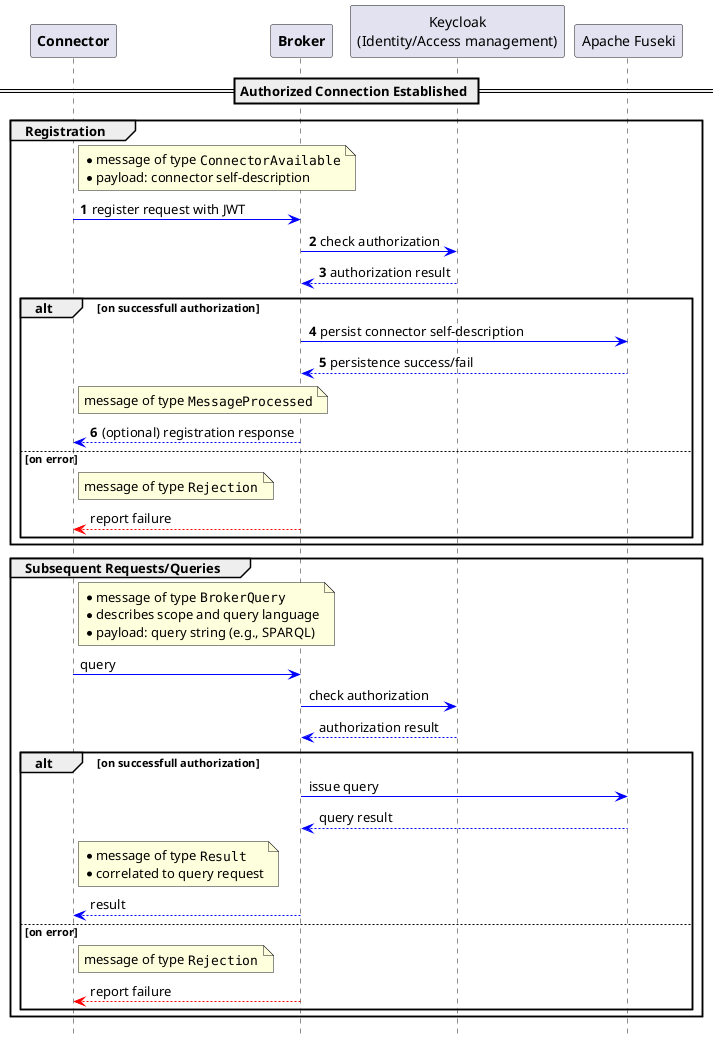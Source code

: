 @startuml
participant "**Connector**" as C
participant "**Broker**" as B
participant "Keycloak\n(Identity/Access management)" as K
participant "Apache Fuseki" as F

autonumber
hide footbox

== Authorized Connection Established ==

group Registration
    note right of C: *message of type ""ConnectorAvailable""\n*payload: connector self-description
    C -[#blue]> B : register request with JWT

    B -[#blue]> K : check authorization
    K --[#blue]> B : authorization result

    alt on successfull authorization
        B -[#blue]> F : persist connector self-description
        F --[#blue]> B : persistence success/fail


        note right of C: message of type ""MessageProcessed""
        B --[#blue]> C : (optional) registration response

    else on error
        autonumber stop
        note right of C: message of type ""Rejection""
        B --[#red]> C : report failure
    end
end

group Subsequent Requests/Queries
    note right of C: *message of type ""BrokerQuery""\n*describes scope and query language\n*payload: query string (e.g., SPARQL)
    C -[#blue]> B : query

    B -[#blue]> K : check authorization
    K --[#blue]> B : authorization result

    alt on successfull authorization
        B -[#blue]> F : issue query
        F --[#blue]> B : query result


        note right of C: *message of type ""Result""\n*correlated to query request
        B --[#blue]> C : result

    else on error
        autonumber stop
        note right of C: message of type ""Rejection""
        B --[#red]> C : report failure
    end
end

@enduml